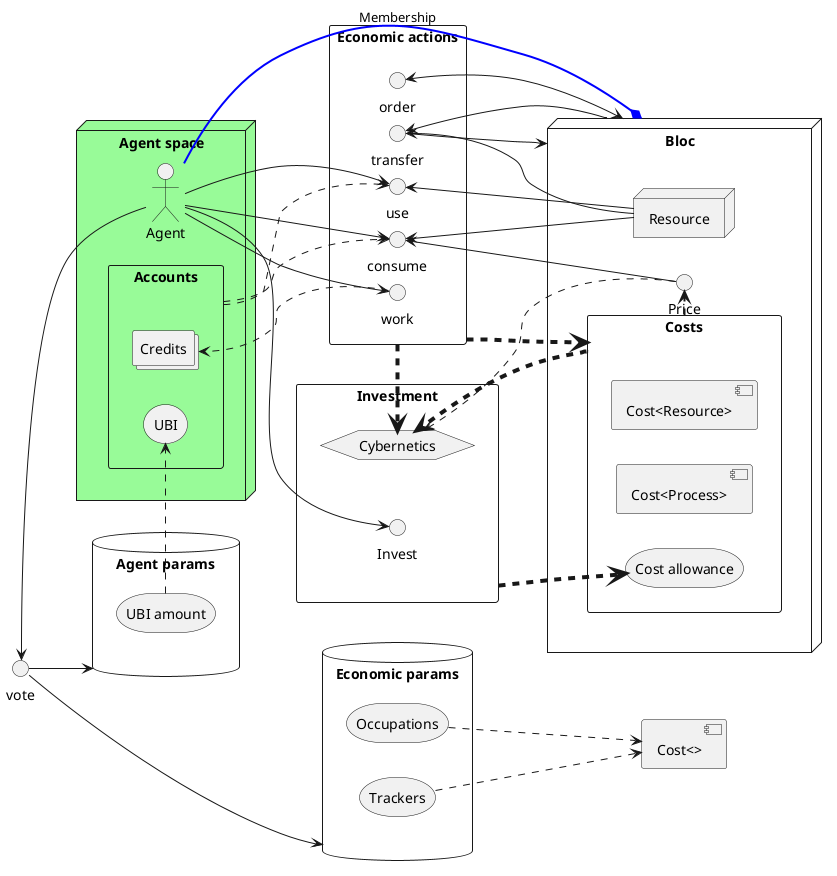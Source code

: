 @startuml

left to right direction
node Agent as "Agent space" #palegreen {
	actor Agent.agent as "Agent"

	rectangle Accounts {
		collections Account.credits as "Credits"
		storage Agent.UBI as "UBI"
	}
}

interface Vote as "vote"

database AgentParams as "Agent params" {
	storage AgentParams.UBI as "UBI amount"
}

database EconParams as "Economic params" {
	storage EconParams.Occ as "Occupations"
	storage EconParams.Trk as "Trackers"
}

component Cost as "Cost<>" {
}

node Bloc {
	rectangle Bloc.cost as "Costs" {
		component Resource.cost as "Cost<Resource>"
		component Process.cost as "Cost<Process>"
		storage Bloc.Allowance as "Cost allowance"
	}
	node Resource
	interface Price
}

rectangle Investment {
	hexagon Cyber as "Cybernetics"
	interface Invest
}

rectangle EcActions as "Economic actions" {
	interface Order as "order"
	interface Work as "work"
	interface Use as "use"
	interface Consume as "consume"
	interface Transfer as "transfer"
}

Agent.agent -l-> Vote
Agent.agent -d-> Consume
Agent.agent -d-> Use
Agent.agent -d-> Work
Agent.agent -[#blue,thickness=2]* Bloc : "Membership"
Agent.agent -u-> Invest
Accounts .> Use
Accounts .> Consume
Vote -d-> AgentParams
Vote -d--> EconParams
Bloc <-> Order
Bloc -> Transfer
Bloc.cost .[thickness=2]> Price
Bloc.cost .[thickness=4].> Cyber
AgentParams.UBI .> Agent.UBI
EconParams.Occ .d.> Cost
EconParams.Trk .d.> Cost
Price -> Consume
Price .> Cyber
Investment .[thickness=4].> Bloc.Allowance
Work .> Account.credits
Transfer -d-> Bloc
Resource -u-> Consume
Resource -u-> Use
Resource -u-> Transfer
EcActions .[thickness=4]> Cyber
EcActions .[thickness=4].> Bloc.cost

@enduml

